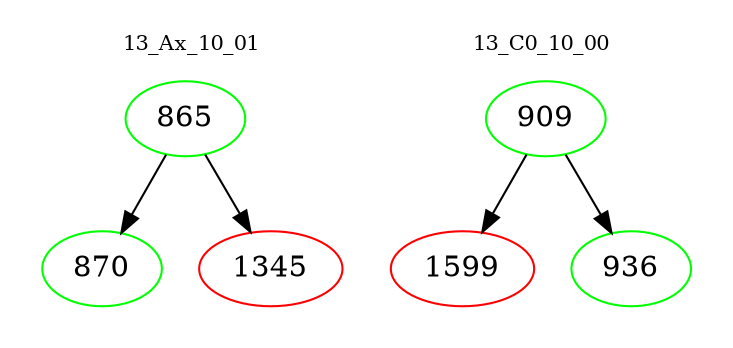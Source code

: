 digraph{
subgraph cluster_0 {
color = white
label = "13_Ax_10_01";
fontsize=10;
T0_865 [label="865", color="green"]
T0_865 -> T0_870 [color="black"]
T0_870 [label="870", color="green"]
T0_865 -> T0_1345 [color="black"]
T0_1345 [label="1345", color="red"]
}
subgraph cluster_1 {
color = white
label = "13_C0_10_00";
fontsize=10;
T1_909 [label="909", color="green"]
T1_909 -> T1_1599 [color="black"]
T1_1599 [label="1599", color="red"]
T1_909 -> T1_936 [color="black"]
T1_936 [label="936", color="green"]
}
}
